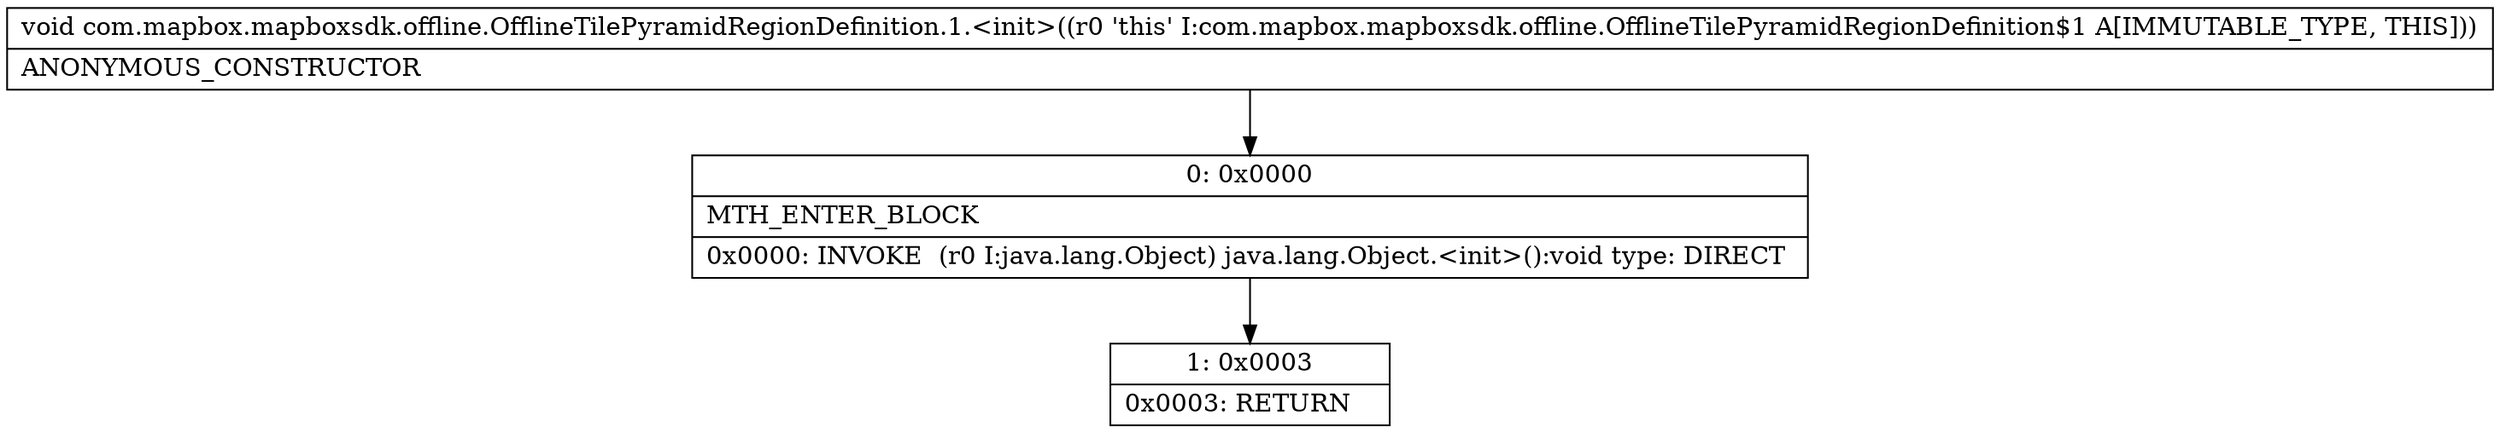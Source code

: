 digraph "CFG forcom.mapbox.mapboxsdk.offline.OfflineTilePyramidRegionDefinition.1.\<init\>()V" {
Node_0 [shape=record,label="{0\:\ 0x0000|MTH_ENTER_BLOCK\l|0x0000: INVOKE  (r0 I:java.lang.Object) java.lang.Object.\<init\>():void type: DIRECT \l}"];
Node_1 [shape=record,label="{1\:\ 0x0003|0x0003: RETURN   \l}"];
MethodNode[shape=record,label="{void com.mapbox.mapboxsdk.offline.OfflineTilePyramidRegionDefinition.1.\<init\>((r0 'this' I:com.mapbox.mapboxsdk.offline.OfflineTilePyramidRegionDefinition$1 A[IMMUTABLE_TYPE, THIS]))  | ANONYMOUS_CONSTRUCTOR\l}"];
MethodNode -> Node_0;
Node_0 -> Node_1;
}

